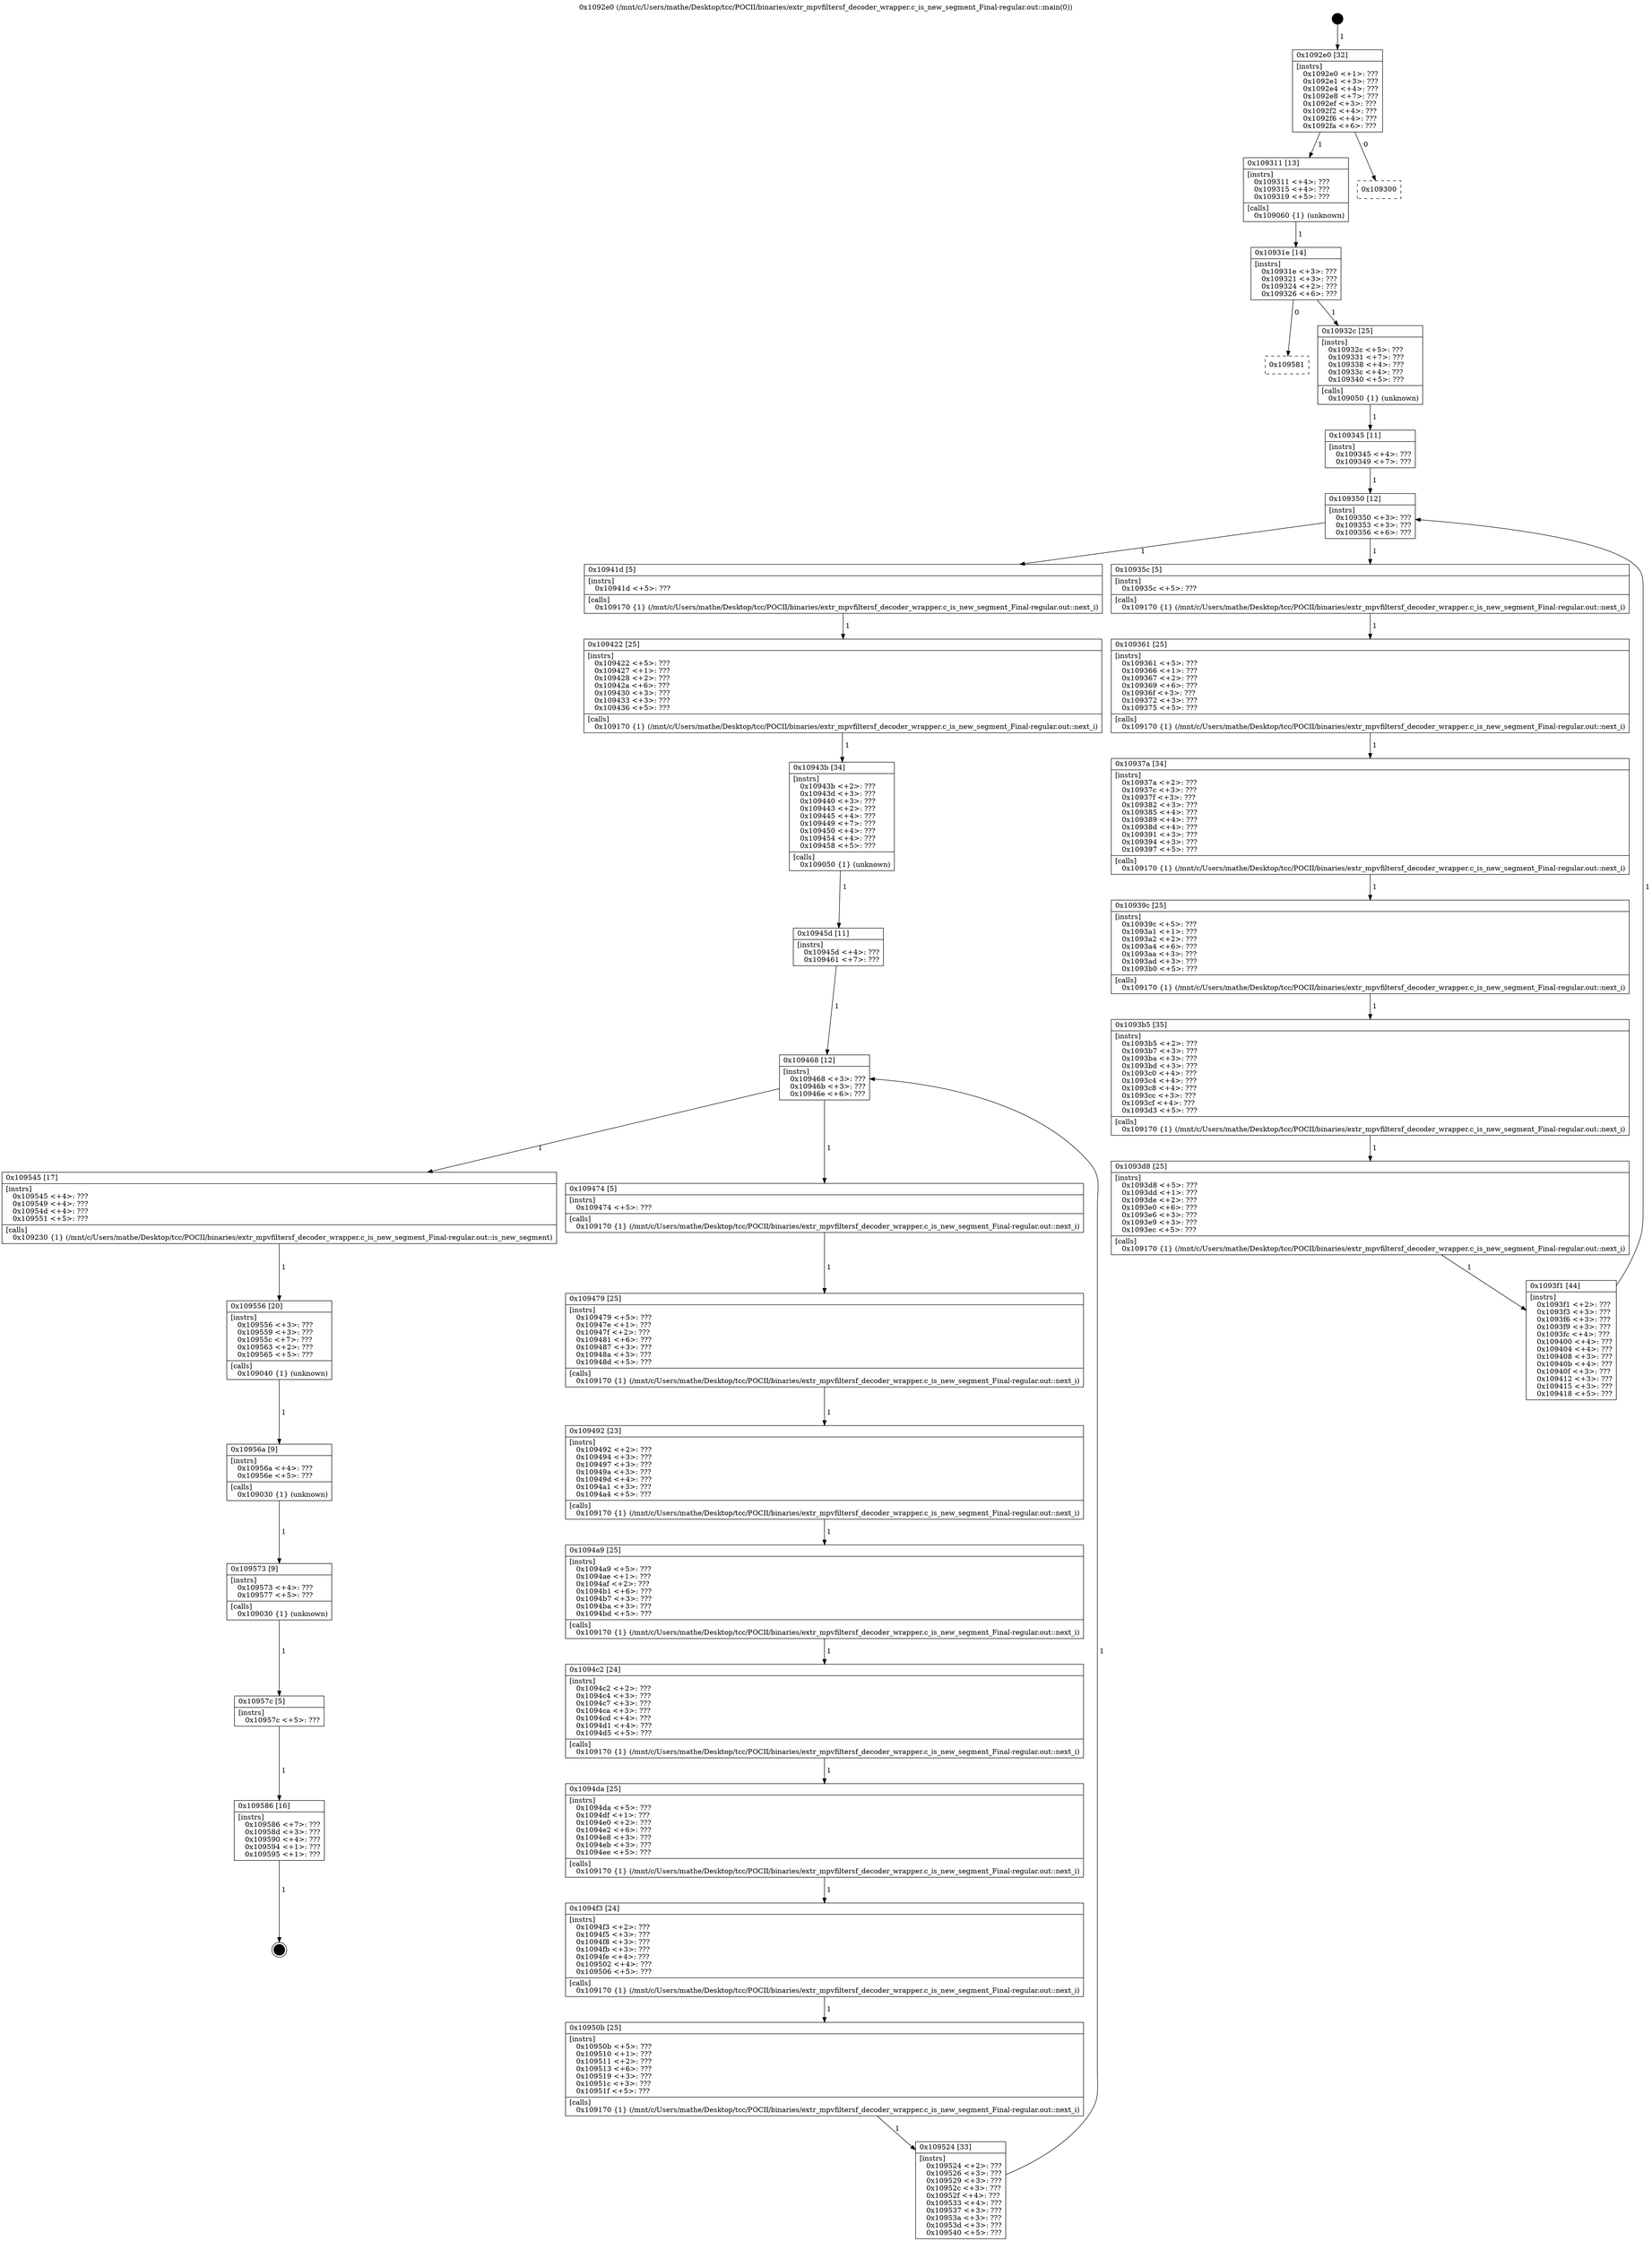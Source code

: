 digraph "0x1092e0" {
  label = "0x1092e0 (/mnt/c/Users/mathe/Desktop/tcc/POCII/binaries/extr_mpvfiltersf_decoder_wrapper.c_is_new_segment_Final-regular.out::main(0))"
  labelloc = "t"
  node[shape=record]

  Entry [label="",width=0.3,height=0.3,shape=circle,fillcolor=black,style=filled]
  "0x1092e0" [label="{
     0x1092e0 [32]\l
     | [instrs]\l
     &nbsp;&nbsp;0x1092e0 \<+1\>: ???\l
     &nbsp;&nbsp;0x1092e1 \<+3\>: ???\l
     &nbsp;&nbsp;0x1092e4 \<+4\>: ???\l
     &nbsp;&nbsp;0x1092e8 \<+7\>: ???\l
     &nbsp;&nbsp;0x1092ef \<+3\>: ???\l
     &nbsp;&nbsp;0x1092f2 \<+4\>: ???\l
     &nbsp;&nbsp;0x1092f6 \<+4\>: ???\l
     &nbsp;&nbsp;0x1092fa \<+6\>: ???\l
  }"]
  "0x109311" [label="{
     0x109311 [13]\l
     | [instrs]\l
     &nbsp;&nbsp;0x109311 \<+4\>: ???\l
     &nbsp;&nbsp;0x109315 \<+4\>: ???\l
     &nbsp;&nbsp;0x109319 \<+5\>: ???\l
     | [calls]\l
     &nbsp;&nbsp;0x109060 \{1\} (unknown)\l
  }"]
  "0x109300" [label="{
     0x109300\l
  }", style=dashed]
  "0x10931e" [label="{
     0x10931e [14]\l
     | [instrs]\l
     &nbsp;&nbsp;0x10931e \<+3\>: ???\l
     &nbsp;&nbsp;0x109321 \<+3\>: ???\l
     &nbsp;&nbsp;0x109324 \<+2\>: ???\l
     &nbsp;&nbsp;0x109326 \<+6\>: ???\l
  }"]
  "0x109581" [label="{
     0x109581\l
  }", style=dashed]
  "0x10932c" [label="{
     0x10932c [25]\l
     | [instrs]\l
     &nbsp;&nbsp;0x10932c \<+5\>: ???\l
     &nbsp;&nbsp;0x109331 \<+7\>: ???\l
     &nbsp;&nbsp;0x109338 \<+4\>: ???\l
     &nbsp;&nbsp;0x10933c \<+4\>: ???\l
     &nbsp;&nbsp;0x109340 \<+5\>: ???\l
     | [calls]\l
     &nbsp;&nbsp;0x109050 \{1\} (unknown)\l
  }"]
  Exit [label="",width=0.3,height=0.3,shape=circle,fillcolor=black,style=filled,peripheries=2]
  "0x109350" [label="{
     0x109350 [12]\l
     | [instrs]\l
     &nbsp;&nbsp;0x109350 \<+3\>: ???\l
     &nbsp;&nbsp;0x109353 \<+3\>: ???\l
     &nbsp;&nbsp;0x109356 \<+6\>: ???\l
  }"]
  "0x10941d" [label="{
     0x10941d [5]\l
     | [instrs]\l
     &nbsp;&nbsp;0x10941d \<+5\>: ???\l
     | [calls]\l
     &nbsp;&nbsp;0x109170 \{1\} (/mnt/c/Users/mathe/Desktop/tcc/POCII/binaries/extr_mpvfiltersf_decoder_wrapper.c_is_new_segment_Final-regular.out::next_i)\l
  }"]
  "0x10935c" [label="{
     0x10935c [5]\l
     | [instrs]\l
     &nbsp;&nbsp;0x10935c \<+5\>: ???\l
     | [calls]\l
     &nbsp;&nbsp;0x109170 \{1\} (/mnt/c/Users/mathe/Desktop/tcc/POCII/binaries/extr_mpvfiltersf_decoder_wrapper.c_is_new_segment_Final-regular.out::next_i)\l
  }"]
  "0x109361" [label="{
     0x109361 [25]\l
     | [instrs]\l
     &nbsp;&nbsp;0x109361 \<+5\>: ???\l
     &nbsp;&nbsp;0x109366 \<+1\>: ???\l
     &nbsp;&nbsp;0x109367 \<+2\>: ???\l
     &nbsp;&nbsp;0x109369 \<+6\>: ???\l
     &nbsp;&nbsp;0x10936f \<+3\>: ???\l
     &nbsp;&nbsp;0x109372 \<+3\>: ???\l
     &nbsp;&nbsp;0x109375 \<+5\>: ???\l
     | [calls]\l
     &nbsp;&nbsp;0x109170 \{1\} (/mnt/c/Users/mathe/Desktop/tcc/POCII/binaries/extr_mpvfiltersf_decoder_wrapper.c_is_new_segment_Final-regular.out::next_i)\l
  }"]
  "0x10937a" [label="{
     0x10937a [34]\l
     | [instrs]\l
     &nbsp;&nbsp;0x10937a \<+2\>: ???\l
     &nbsp;&nbsp;0x10937c \<+3\>: ???\l
     &nbsp;&nbsp;0x10937f \<+3\>: ???\l
     &nbsp;&nbsp;0x109382 \<+3\>: ???\l
     &nbsp;&nbsp;0x109385 \<+4\>: ???\l
     &nbsp;&nbsp;0x109389 \<+4\>: ???\l
     &nbsp;&nbsp;0x10938d \<+4\>: ???\l
     &nbsp;&nbsp;0x109391 \<+3\>: ???\l
     &nbsp;&nbsp;0x109394 \<+3\>: ???\l
     &nbsp;&nbsp;0x109397 \<+5\>: ???\l
     | [calls]\l
     &nbsp;&nbsp;0x109170 \{1\} (/mnt/c/Users/mathe/Desktop/tcc/POCII/binaries/extr_mpvfiltersf_decoder_wrapper.c_is_new_segment_Final-regular.out::next_i)\l
  }"]
  "0x10939c" [label="{
     0x10939c [25]\l
     | [instrs]\l
     &nbsp;&nbsp;0x10939c \<+5\>: ???\l
     &nbsp;&nbsp;0x1093a1 \<+1\>: ???\l
     &nbsp;&nbsp;0x1093a2 \<+2\>: ???\l
     &nbsp;&nbsp;0x1093a4 \<+6\>: ???\l
     &nbsp;&nbsp;0x1093aa \<+3\>: ???\l
     &nbsp;&nbsp;0x1093ad \<+3\>: ???\l
     &nbsp;&nbsp;0x1093b0 \<+5\>: ???\l
     | [calls]\l
     &nbsp;&nbsp;0x109170 \{1\} (/mnt/c/Users/mathe/Desktop/tcc/POCII/binaries/extr_mpvfiltersf_decoder_wrapper.c_is_new_segment_Final-regular.out::next_i)\l
  }"]
  "0x1093b5" [label="{
     0x1093b5 [35]\l
     | [instrs]\l
     &nbsp;&nbsp;0x1093b5 \<+2\>: ???\l
     &nbsp;&nbsp;0x1093b7 \<+3\>: ???\l
     &nbsp;&nbsp;0x1093ba \<+3\>: ???\l
     &nbsp;&nbsp;0x1093bd \<+3\>: ???\l
     &nbsp;&nbsp;0x1093c0 \<+4\>: ???\l
     &nbsp;&nbsp;0x1093c4 \<+4\>: ???\l
     &nbsp;&nbsp;0x1093c8 \<+4\>: ???\l
     &nbsp;&nbsp;0x1093cc \<+3\>: ???\l
     &nbsp;&nbsp;0x1093cf \<+4\>: ???\l
     &nbsp;&nbsp;0x1093d3 \<+5\>: ???\l
     | [calls]\l
     &nbsp;&nbsp;0x109170 \{1\} (/mnt/c/Users/mathe/Desktop/tcc/POCII/binaries/extr_mpvfiltersf_decoder_wrapper.c_is_new_segment_Final-regular.out::next_i)\l
  }"]
  "0x1093d8" [label="{
     0x1093d8 [25]\l
     | [instrs]\l
     &nbsp;&nbsp;0x1093d8 \<+5\>: ???\l
     &nbsp;&nbsp;0x1093dd \<+1\>: ???\l
     &nbsp;&nbsp;0x1093de \<+2\>: ???\l
     &nbsp;&nbsp;0x1093e0 \<+6\>: ???\l
     &nbsp;&nbsp;0x1093e6 \<+3\>: ???\l
     &nbsp;&nbsp;0x1093e9 \<+3\>: ???\l
     &nbsp;&nbsp;0x1093ec \<+5\>: ???\l
     | [calls]\l
     &nbsp;&nbsp;0x109170 \{1\} (/mnt/c/Users/mathe/Desktop/tcc/POCII/binaries/extr_mpvfiltersf_decoder_wrapper.c_is_new_segment_Final-regular.out::next_i)\l
  }"]
  "0x1093f1" [label="{
     0x1093f1 [44]\l
     | [instrs]\l
     &nbsp;&nbsp;0x1093f1 \<+2\>: ???\l
     &nbsp;&nbsp;0x1093f3 \<+3\>: ???\l
     &nbsp;&nbsp;0x1093f6 \<+3\>: ???\l
     &nbsp;&nbsp;0x1093f9 \<+3\>: ???\l
     &nbsp;&nbsp;0x1093fc \<+4\>: ???\l
     &nbsp;&nbsp;0x109400 \<+4\>: ???\l
     &nbsp;&nbsp;0x109404 \<+4\>: ???\l
     &nbsp;&nbsp;0x109408 \<+3\>: ???\l
     &nbsp;&nbsp;0x10940b \<+4\>: ???\l
     &nbsp;&nbsp;0x10940f \<+3\>: ???\l
     &nbsp;&nbsp;0x109412 \<+3\>: ???\l
     &nbsp;&nbsp;0x109415 \<+3\>: ???\l
     &nbsp;&nbsp;0x109418 \<+5\>: ???\l
  }"]
  "0x109345" [label="{
     0x109345 [11]\l
     | [instrs]\l
     &nbsp;&nbsp;0x109345 \<+4\>: ???\l
     &nbsp;&nbsp;0x109349 \<+7\>: ???\l
  }"]
  "0x109422" [label="{
     0x109422 [25]\l
     | [instrs]\l
     &nbsp;&nbsp;0x109422 \<+5\>: ???\l
     &nbsp;&nbsp;0x109427 \<+1\>: ???\l
     &nbsp;&nbsp;0x109428 \<+2\>: ???\l
     &nbsp;&nbsp;0x10942a \<+6\>: ???\l
     &nbsp;&nbsp;0x109430 \<+3\>: ???\l
     &nbsp;&nbsp;0x109433 \<+3\>: ???\l
     &nbsp;&nbsp;0x109436 \<+5\>: ???\l
     | [calls]\l
     &nbsp;&nbsp;0x109170 \{1\} (/mnt/c/Users/mathe/Desktop/tcc/POCII/binaries/extr_mpvfiltersf_decoder_wrapper.c_is_new_segment_Final-regular.out::next_i)\l
  }"]
  "0x10943b" [label="{
     0x10943b [34]\l
     | [instrs]\l
     &nbsp;&nbsp;0x10943b \<+2\>: ???\l
     &nbsp;&nbsp;0x10943d \<+3\>: ???\l
     &nbsp;&nbsp;0x109440 \<+3\>: ???\l
     &nbsp;&nbsp;0x109443 \<+2\>: ???\l
     &nbsp;&nbsp;0x109445 \<+4\>: ???\l
     &nbsp;&nbsp;0x109449 \<+7\>: ???\l
     &nbsp;&nbsp;0x109450 \<+4\>: ???\l
     &nbsp;&nbsp;0x109454 \<+4\>: ???\l
     &nbsp;&nbsp;0x109458 \<+5\>: ???\l
     | [calls]\l
     &nbsp;&nbsp;0x109050 \{1\} (unknown)\l
  }"]
  "0x109468" [label="{
     0x109468 [12]\l
     | [instrs]\l
     &nbsp;&nbsp;0x109468 \<+3\>: ???\l
     &nbsp;&nbsp;0x10946b \<+3\>: ???\l
     &nbsp;&nbsp;0x10946e \<+6\>: ???\l
  }"]
  "0x109545" [label="{
     0x109545 [17]\l
     | [instrs]\l
     &nbsp;&nbsp;0x109545 \<+4\>: ???\l
     &nbsp;&nbsp;0x109549 \<+4\>: ???\l
     &nbsp;&nbsp;0x10954d \<+4\>: ???\l
     &nbsp;&nbsp;0x109551 \<+5\>: ???\l
     | [calls]\l
     &nbsp;&nbsp;0x109230 \{1\} (/mnt/c/Users/mathe/Desktop/tcc/POCII/binaries/extr_mpvfiltersf_decoder_wrapper.c_is_new_segment_Final-regular.out::is_new_segment)\l
  }"]
  "0x109474" [label="{
     0x109474 [5]\l
     | [instrs]\l
     &nbsp;&nbsp;0x109474 \<+5\>: ???\l
     | [calls]\l
     &nbsp;&nbsp;0x109170 \{1\} (/mnt/c/Users/mathe/Desktop/tcc/POCII/binaries/extr_mpvfiltersf_decoder_wrapper.c_is_new_segment_Final-regular.out::next_i)\l
  }"]
  "0x109479" [label="{
     0x109479 [25]\l
     | [instrs]\l
     &nbsp;&nbsp;0x109479 \<+5\>: ???\l
     &nbsp;&nbsp;0x10947e \<+1\>: ???\l
     &nbsp;&nbsp;0x10947f \<+2\>: ???\l
     &nbsp;&nbsp;0x109481 \<+6\>: ???\l
     &nbsp;&nbsp;0x109487 \<+3\>: ???\l
     &nbsp;&nbsp;0x10948a \<+3\>: ???\l
     &nbsp;&nbsp;0x10948d \<+5\>: ???\l
     | [calls]\l
     &nbsp;&nbsp;0x109170 \{1\} (/mnt/c/Users/mathe/Desktop/tcc/POCII/binaries/extr_mpvfiltersf_decoder_wrapper.c_is_new_segment_Final-regular.out::next_i)\l
  }"]
  "0x109492" [label="{
     0x109492 [23]\l
     | [instrs]\l
     &nbsp;&nbsp;0x109492 \<+2\>: ???\l
     &nbsp;&nbsp;0x109494 \<+3\>: ???\l
     &nbsp;&nbsp;0x109497 \<+3\>: ???\l
     &nbsp;&nbsp;0x10949a \<+3\>: ???\l
     &nbsp;&nbsp;0x10949d \<+4\>: ???\l
     &nbsp;&nbsp;0x1094a1 \<+3\>: ???\l
     &nbsp;&nbsp;0x1094a4 \<+5\>: ???\l
     | [calls]\l
     &nbsp;&nbsp;0x109170 \{1\} (/mnt/c/Users/mathe/Desktop/tcc/POCII/binaries/extr_mpvfiltersf_decoder_wrapper.c_is_new_segment_Final-regular.out::next_i)\l
  }"]
  "0x1094a9" [label="{
     0x1094a9 [25]\l
     | [instrs]\l
     &nbsp;&nbsp;0x1094a9 \<+5\>: ???\l
     &nbsp;&nbsp;0x1094ae \<+1\>: ???\l
     &nbsp;&nbsp;0x1094af \<+2\>: ???\l
     &nbsp;&nbsp;0x1094b1 \<+6\>: ???\l
     &nbsp;&nbsp;0x1094b7 \<+3\>: ???\l
     &nbsp;&nbsp;0x1094ba \<+3\>: ???\l
     &nbsp;&nbsp;0x1094bd \<+5\>: ???\l
     | [calls]\l
     &nbsp;&nbsp;0x109170 \{1\} (/mnt/c/Users/mathe/Desktop/tcc/POCII/binaries/extr_mpvfiltersf_decoder_wrapper.c_is_new_segment_Final-regular.out::next_i)\l
  }"]
  "0x1094c2" [label="{
     0x1094c2 [24]\l
     | [instrs]\l
     &nbsp;&nbsp;0x1094c2 \<+2\>: ???\l
     &nbsp;&nbsp;0x1094c4 \<+3\>: ???\l
     &nbsp;&nbsp;0x1094c7 \<+3\>: ???\l
     &nbsp;&nbsp;0x1094ca \<+3\>: ???\l
     &nbsp;&nbsp;0x1094cd \<+4\>: ???\l
     &nbsp;&nbsp;0x1094d1 \<+4\>: ???\l
     &nbsp;&nbsp;0x1094d5 \<+5\>: ???\l
     | [calls]\l
     &nbsp;&nbsp;0x109170 \{1\} (/mnt/c/Users/mathe/Desktop/tcc/POCII/binaries/extr_mpvfiltersf_decoder_wrapper.c_is_new_segment_Final-regular.out::next_i)\l
  }"]
  "0x1094da" [label="{
     0x1094da [25]\l
     | [instrs]\l
     &nbsp;&nbsp;0x1094da \<+5\>: ???\l
     &nbsp;&nbsp;0x1094df \<+1\>: ???\l
     &nbsp;&nbsp;0x1094e0 \<+2\>: ???\l
     &nbsp;&nbsp;0x1094e2 \<+6\>: ???\l
     &nbsp;&nbsp;0x1094e8 \<+3\>: ???\l
     &nbsp;&nbsp;0x1094eb \<+3\>: ???\l
     &nbsp;&nbsp;0x1094ee \<+5\>: ???\l
     | [calls]\l
     &nbsp;&nbsp;0x109170 \{1\} (/mnt/c/Users/mathe/Desktop/tcc/POCII/binaries/extr_mpvfiltersf_decoder_wrapper.c_is_new_segment_Final-regular.out::next_i)\l
  }"]
  "0x1094f3" [label="{
     0x1094f3 [24]\l
     | [instrs]\l
     &nbsp;&nbsp;0x1094f3 \<+2\>: ???\l
     &nbsp;&nbsp;0x1094f5 \<+3\>: ???\l
     &nbsp;&nbsp;0x1094f8 \<+3\>: ???\l
     &nbsp;&nbsp;0x1094fb \<+3\>: ???\l
     &nbsp;&nbsp;0x1094fe \<+4\>: ???\l
     &nbsp;&nbsp;0x109502 \<+4\>: ???\l
     &nbsp;&nbsp;0x109506 \<+5\>: ???\l
     | [calls]\l
     &nbsp;&nbsp;0x109170 \{1\} (/mnt/c/Users/mathe/Desktop/tcc/POCII/binaries/extr_mpvfiltersf_decoder_wrapper.c_is_new_segment_Final-regular.out::next_i)\l
  }"]
  "0x10950b" [label="{
     0x10950b [25]\l
     | [instrs]\l
     &nbsp;&nbsp;0x10950b \<+5\>: ???\l
     &nbsp;&nbsp;0x109510 \<+1\>: ???\l
     &nbsp;&nbsp;0x109511 \<+2\>: ???\l
     &nbsp;&nbsp;0x109513 \<+6\>: ???\l
     &nbsp;&nbsp;0x109519 \<+3\>: ???\l
     &nbsp;&nbsp;0x10951c \<+3\>: ???\l
     &nbsp;&nbsp;0x10951f \<+5\>: ???\l
     | [calls]\l
     &nbsp;&nbsp;0x109170 \{1\} (/mnt/c/Users/mathe/Desktop/tcc/POCII/binaries/extr_mpvfiltersf_decoder_wrapper.c_is_new_segment_Final-regular.out::next_i)\l
  }"]
  "0x109524" [label="{
     0x109524 [33]\l
     | [instrs]\l
     &nbsp;&nbsp;0x109524 \<+2\>: ???\l
     &nbsp;&nbsp;0x109526 \<+3\>: ???\l
     &nbsp;&nbsp;0x109529 \<+3\>: ???\l
     &nbsp;&nbsp;0x10952c \<+3\>: ???\l
     &nbsp;&nbsp;0x10952f \<+4\>: ???\l
     &nbsp;&nbsp;0x109533 \<+4\>: ???\l
     &nbsp;&nbsp;0x109537 \<+3\>: ???\l
     &nbsp;&nbsp;0x10953a \<+3\>: ???\l
     &nbsp;&nbsp;0x10953d \<+3\>: ???\l
     &nbsp;&nbsp;0x109540 \<+5\>: ???\l
  }"]
  "0x10945d" [label="{
     0x10945d [11]\l
     | [instrs]\l
     &nbsp;&nbsp;0x10945d \<+4\>: ???\l
     &nbsp;&nbsp;0x109461 \<+7\>: ???\l
  }"]
  "0x109556" [label="{
     0x109556 [20]\l
     | [instrs]\l
     &nbsp;&nbsp;0x109556 \<+3\>: ???\l
     &nbsp;&nbsp;0x109559 \<+3\>: ???\l
     &nbsp;&nbsp;0x10955c \<+7\>: ???\l
     &nbsp;&nbsp;0x109563 \<+2\>: ???\l
     &nbsp;&nbsp;0x109565 \<+5\>: ???\l
     | [calls]\l
     &nbsp;&nbsp;0x109040 \{1\} (unknown)\l
  }"]
  "0x10956a" [label="{
     0x10956a [9]\l
     | [instrs]\l
     &nbsp;&nbsp;0x10956a \<+4\>: ???\l
     &nbsp;&nbsp;0x10956e \<+5\>: ???\l
     | [calls]\l
     &nbsp;&nbsp;0x109030 \{1\} (unknown)\l
  }"]
  "0x109573" [label="{
     0x109573 [9]\l
     | [instrs]\l
     &nbsp;&nbsp;0x109573 \<+4\>: ???\l
     &nbsp;&nbsp;0x109577 \<+5\>: ???\l
     | [calls]\l
     &nbsp;&nbsp;0x109030 \{1\} (unknown)\l
  }"]
  "0x10957c" [label="{
     0x10957c [5]\l
     | [instrs]\l
     &nbsp;&nbsp;0x10957c \<+5\>: ???\l
  }"]
  "0x109586" [label="{
     0x109586 [16]\l
     | [instrs]\l
     &nbsp;&nbsp;0x109586 \<+7\>: ???\l
     &nbsp;&nbsp;0x10958d \<+3\>: ???\l
     &nbsp;&nbsp;0x109590 \<+4\>: ???\l
     &nbsp;&nbsp;0x109594 \<+1\>: ???\l
     &nbsp;&nbsp;0x109595 \<+1\>: ???\l
  }"]
  Entry -> "0x1092e0" [label=" 1"]
  "0x1092e0" -> "0x109311" [label=" 1"]
  "0x1092e0" -> "0x109300" [label=" 0"]
  "0x109311" -> "0x10931e" [label=" 1"]
  "0x10931e" -> "0x109581" [label=" 0"]
  "0x10931e" -> "0x10932c" [label=" 1"]
  "0x109586" -> Exit [label=" 1"]
  "0x10932c" -> "0x109345" [label=" 1"]
  "0x109350" -> "0x10941d" [label=" 1"]
  "0x109350" -> "0x10935c" [label=" 1"]
  "0x10935c" -> "0x109361" [label=" 1"]
  "0x109361" -> "0x10937a" [label=" 1"]
  "0x10937a" -> "0x10939c" [label=" 1"]
  "0x10939c" -> "0x1093b5" [label=" 1"]
  "0x1093b5" -> "0x1093d8" [label=" 1"]
  "0x1093d8" -> "0x1093f1" [label=" 1"]
  "0x109345" -> "0x109350" [label=" 1"]
  "0x1093f1" -> "0x109350" [label=" 1"]
  "0x10941d" -> "0x109422" [label=" 1"]
  "0x109422" -> "0x10943b" [label=" 1"]
  "0x10943b" -> "0x10945d" [label=" 1"]
  "0x109468" -> "0x109545" [label=" 1"]
  "0x109468" -> "0x109474" [label=" 1"]
  "0x109474" -> "0x109479" [label=" 1"]
  "0x109479" -> "0x109492" [label=" 1"]
  "0x109492" -> "0x1094a9" [label=" 1"]
  "0x1094a9" -> "0x1094c2" [label=" 1"]
  "0x1094c2" -> "0x1094da" [label=" 1"]
  "0x1094da" -> "0x1094f3" [label=" 1"]
  "0x1094f3" -> "0x10950b" [label=" 1"]
  "0x10950b" -> "0x109524" [label=" 1"]
  "0x10945d" -> "0x109468" [label=" 1"]
  "0x109524" -> "0x109468" [label=" 1"]
  "0x109545" -> "0x109556" [label=" 1"]
  "0x109556" -> "0x10956a" [label=" 1"]
  "0x10956a" -> "0x109573" [label=" 1"]
  "0x109573" -> "0x10957c" [label=" 1"]
  "0x10957c" -> "0x109586" [label=" 1"]
}
